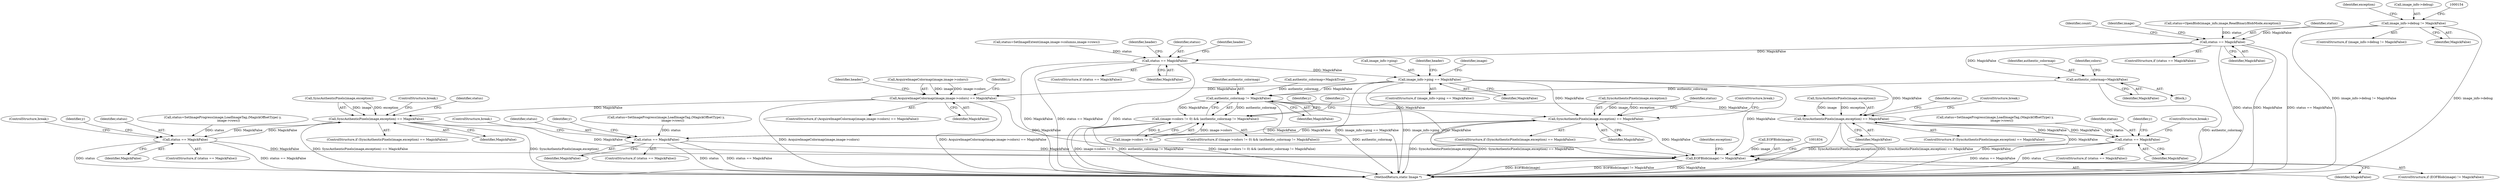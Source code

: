 digraph "0_ImageMagick6_f663dfb8431c97d95682a2b533cca1c8233d21b4@pointer" {
"1000148" [label="(Call,image_info->debug != MagickFalse)"];
"1000186" [label="(Call,status == MagickFalse)"];
"1000685" [label="(Call,authentic_colormap=MagickFalse)"];
"1001293" [label="(Call,authentic_colormap != MagickFalse)"];
"1001287" [label="(Call,(image->colors != 0) && (authentic_colormap != MagickFalse))"];
"1001418" [label="(Call,SyncAuthenticPixels(image,exception) == MagickFalse)"];
"1001436" [label="(Call,status == MagickFalse)"];
"1001822" [label="(Call,EOFBlob(image) != MagickFalse)"];
"1001572" [label="(Call,SyncAuthenticPixels(image,exception) == MagickFalse)"];
"1001590" [label="(Call,status == MagickFalse)"];
"1001112" [label="(Call,status == MagickFalse)"];
"1001194" [label="(Call,image_info->ping == MagickFalse)"];
"1001598" [label="(Call,AcquireImageColormap(image,image->colors) == MagickFalse)"];
"1001772" [label="(Call,SyncAuthenticPixels(image,exception) == MagickFalse)"];
"1001790" [label="(Call,status == MagickFalse)"];
"1001101" [label="(Call,status=SetImageExtent(image,image->columns,image->rows))"];
"1001438" [label="(Identifier,MagickFalse)"];
"1001597" [label="(ControlStructure,if (AcquireImageColormap(image,image->colors) == MagickFalse))"];
"1001573" [label="(Call,SyncAuthenticPixels(image,exception))"];
"1001789" [label="(ControlStructure,if (status == MagickFalse))"];
"1001425" [label="(Identifier,status)"];
"1001424" [label="(Call,status=SetImageProgress(image,LoadImageTag,(MagickOffsetType) y,\n              image->rows))"];
"1001437" [label="(Identifier,status)"];
"1000164" [label="(Identifier,exception)"];
"1000152" [label="(Identifier,MagickFalse)"];
"1001114" [label="(Identifier,MagickFalse)"];
"1001119" [label="(Identifier,header)"];
"1001308" [label="(Identifier,y)"];
"1000188" [label="(Identifier,MagickFalse)"];
"1001790" [label="(Call,status == MagickFalse)"];
"1001287" [label="(Call,(image->colors != 0) && (authentic_colormap != MagickFalse))"];
"1001703" [label="(Identifier,y)"];
"1001840" [label="(MethodReturn,static Image *)"];
"1001295" [label="(Identifier,MagickFalse)"];
"1001589" [label="(ControlStructure,if (status == MagickFalse))"];
"1001294" [label="(Identifier,authentic_colormap)"];
"1001827" [label="(Identifier,exception)"];
"1001571" [label="(ControlStructure,if (SyncAuthenticPixels(image,exception) == MagickFalse))"];
"1000199" [label="(Identifier,count)"];
"1001193" [label="(ControlStructure,if (image_info->ping == MagickFalse))"];
"1000687" [label="(Identifier,MagickFalse)"];
"1001293" [label="(Call,authentic_colormap != MagickFalse)"];
"1001604" [label="(Identifier,MagickFalse)"];
"1000685" [label="(Call,authentic_colormap=MagickFalse)"];
"1001773" [label="(Call,SyncAuthenticPixels(image,exception))"];
"1001771" [label="(ControlStructure,if (SyncAuthenticPixels(image,exception) == MagickFalse))"];
"1001113" [label="(Identifier,status)"];
"1000191" [label="(Identifier,image)"];
"1001198" [label="(Identifier,MagickFalse)"];
"1001201" [label="(Identifier,image)"];
"1001578" [label="(Call,status=SetImageProgress(image,LoadImageTag,(MagickOffsetType) y,\n              image->rows))"];
"1001443" [label="(Identifier,y)"];
"1000149" [label="(Call,image_info->debug)"];
"1001422" [label="(Identifier,MagickFalse)"];
"1001155" [label="(Identifier,header)"];
"1001298" [label="(Identifier,y)"];
"1001777" [label="(ControlStructure,break;)"];
"1001435" [label="(ControlStructure,if (status == MagickFalse))"];
"1001572" [label="(Call,SyncAuthenticPixels(image,exception) == MagickFalse)"];
"1001423" [label="(ControlStructure,break;)"];
"1001823" [label="(Call,EOFBlob(image))"];
"1001286" [label="(ControlStructure,if ((image->colors != 0) && (authentic_colormap != MagickFalse)))"];
"1001579" [label="(Identifier,status)"];
"1001593" [label="(ControlStructure,break;)"];
"1001590" [label="(Call,status == MagickFalse)"];
"1001779" [label="(Identifier,status)"];
"1001418" [label="(Call,SyncAuthenticPixels(image,exception) == MagickFalse)"];
"1001288" [label="(Call,image->colors != 0)"];
"1000147" [label="(ControlStructure,if (image_info->debug != MagickFalse))"];
"1000116" [label="(Block,)"];
"1000840" [label="(Call,authentic_colormap=MagickTrue)"];
"1001195" [label="(Call,image_info->ping)"];
"1001111" [label="(ControlStructure,if (status == MagickFalse))"];
"1001592" [label="(Identifier,MagickFalse)"];
"1001825" [label="(Identifier,MagickFalse)"];
"1001112" [label="(Call,status == MagickFalse)"];
"1001194" [label="(Call,image_info->ping == MagickFalse)"];
"1001791" [label="(Identifier,status)"];
"1001417" [label="(ControlStructure,if (SyncAuthenticPixels(image,exception) == MagickFalse))"];
"1001637" [label="(Identifier,i)"];
"1001591" [label="(Identifier,status)"];
"1001609" [label="(Identifier,header)"];
"1001772" [label="(Call,SyncAuthenticPixels(image,exception) == MagickFalse)"];
"1001798" [label="(Identifier,header)"];
"1001439" [label="(ControlStructure,break;)"];
"1001453" [label="(Identifier,y)"];
"1000185" [label="(ControlStructure,if (status == MagickFalse))"];
"1000148" [label="(Call,image_info->debug != MagickFalse)"];
"1001599" [label="(Call,AcquireImageColormap(image,image->colors))"];
"1001821" [label="(ControlStructure,if (EOFBlob(image) != MagickFalse))"];
"1001778" [label="(Call,status=SetImageProgress(image,LoadImageTag,(MagickOffsetType) y,\n            image->rows))"];
"1000178" [label="(Call,status=OpenBlob(image_info,image,ReadBinaryBlobMode,exception))"];
"1001576" [label="(Identifier,MagickFalse)"];
"1000689" [label="(Identifier,colors)"];
"1001822" [label="(Call,EOFBlob(image) != MagickFalse)"];
"1001793" [label="(ControlStructure,break;)"];
"1000187" [label="(Identifier,status)"];
"1001776" [label="(Identifier,MagickFalse)"];
"1001577" [label="(ControlStructure,break;)"];
"1001598" [label="(Call,AcquireImageColormap(image,image->colors) == MagickFalse)"];
"1000686" [label="(Identifier,authentic_colormap)"];
"1001792" [label="(Identifier,MagickFalse)"];
"1001419" [label="(Call,SyncAuthenticPixels(image,exception))"];
"1001436" [label="(Call,status == MagickFalse)"];
"1000186" [label="(Call,status == MagickFalse)"];
"1000148" -> "1000147"  [label="AST: "];
"1000148" -> "1000152"  [label="CFG: "];
"1000149" -> "1000148"  [label="AST: "];
"1000152" -> "1000148"  [label="AST: "];
"1000154" -> "1000148"  [label="CFG: "];
"1000164" -> "1000148"  [label="CFG: "];
"1000148" -> "1001840"  [label="DDG: image_info->debug"];
"1000148" -> "1001840"  [label="DDG: image_info->debug != MagickFalse"];
"1000148" -> "1000186"  [label="DDG: MagickFalse"];
"1000186" -> "1000185"  [label="AST: "];
"1000186" -> "1000188"  [label="CFG: "];
"1000187" -> "1000186"  [label="AST: "];
"1000188" -> "1000186"  [label="AST: "];
"1000191" -> "1000186"  [label="CFG: "];
"1000199" -> "1000186"  [label="CFG: "];
"1000186" -> "1001840"  [label="DDG: MagickFalse"];
"1000186" -> "1001840"  [label="DDG: status == MagickFalse"];
"1000186" -> "1001840"  [label="DDG: status"];
"1000178" -> "1000186"  [label="DDG: status"];
"1000186" -> "1000685"  [label="DDG: MagickFalse"];
"1000186" -> "1001112"  [label="DDG: MagickFalse"];
"1000685" -> "1000116"  [label="AST: "];
"1000685" -> "1000687"  [label="CFG: "];
"1000686" -> "1000685"  [label="AST: "];
"1000687" -> "1000685"  [label="AST: "];
"1000689" -> "1000685"  [label="CFG: "];
"1000685" -> "1001840"  [label="DDG: authentic_colormap"];
"1000685" -> "1001293"  [label="DDG: authentic_colormap"];
"1001293" -> "1001287"  [label="AST: "];
"1001293" -> "1001295"  [label="CFG: "];
"1001294" -> "1001293"  [label="AST: "];
"1001295" -> "1001293"  [label="AST: "];
"1001287" -> "1001293"  [label="CFG: "];
"1001293" -> "1001840"  [label="DDG: authentic_colormap"];
"1001293" -> "1001287"  [label="DDG: authentic_colormap"];
"1001293" -> "1001287"  [label="DDG: MagickFalse"];
"1000840" -> "1001293"  [label="DDG: authentic_colormap"];
"1001194" -> "1001293"  [label="DDG: MagickFalse"];
"1001293" -> "1001418"  [label="DDG: MagickFalse"];
"1001293" -> "1001572"  [label="DDG: MagickFalse"];
"1001293" -> "1001822"  [label="DDG: MagickFalse"];
"1001287" -> "1001286"  [label="AST: "];
"1001287" -> "1001288"  [label="CFG: "];
"1001288" -> "1001287"  [label="AST: "];
"1001298" -> "1001287"  [label="CFG: "];
"1001443" -> "1001287"  [label="CFG: "];
"1001287" -> "1001840"  [label="DDG: image->colors != 0"];
"1001287" -> "1001840"  [label="DDG: authentic_colormap != MagickFalse"];
"1001287" -> "1001840"  [label="DDG: (image->colors != 0) && (authentic_colormap != MagickFalse)"];
"1001288" -> "1001287"  [label="DDG: image->colors"];
"1001288" -> "1001287"  [label="DDG: 0"];
"1001418" -> "1001417"  [label="AST: "];
"1001418" -> "1001422"  [label="CFG: "];
"1001419" -> "1001418"  [label="AST: "];
"1001422" -> "1001418"  [label="AST: "];
"1001423" -> "1001418"  [label="CFG: "];
"1001425" -> "1001418"  [label="CFG: "];
"1001418" -> "1001840"  [label="DDG: SyncAuthenticPixels(image,exception)"];
"1001418" -> "1001840"  [label="DDG: SyncAuthenticPixels(image,exception) == MagickFalse"];
"1001419" -> "1001418"  [label="DDG: image"];
"1001419" -> "1001418"  [label="DDG: exception"];
"1001194" -> "1001418"  [label="DDG: MagickFalse"];
"1001436" -> "1001418"  [label="DDG: MagickFalse"];
"1001418" -> "1001436"  [label="DDG: MagickFalse"];
"1001418" -> "1001822"  [label="DDG: MagickFalse"];
"1001436" -> "1001435"  [label="AST: "];
"1001436" -> "1001438"  [label="CFG: "];
"1001437" -> "1001436"  [label="AST: "];
"1001438" -> "1001436"  [label="AST: "];
"1001439" -> "1001436"  [label="CFG: "];
"1001308" -> "1001436"  [label="CFG: "];
"1001436" -> "1001840"  [label="DDG: status == MagickFalse"];
"1001436" -> "1001840"  [label="DDG: status"];
"1001424" -> "1001436"  [label="DDG: status"];
"1001436" -> "1001822"  [label="DDG: MagickFalse"];
"1001822" -> "1001821"  [label="AST: "];
"1001822" -> "1001825"  [label="CFG: "];
"1001823" -> "1001822"  [label="AST: "];
"1001825" -> "1001822"  [label="AST: "];
"1001827" -> "1001822"  [label="CFG: "];
"1001834" -> "1001822"  [label="CFG: "];
"1001822" -> "1001840"  [label="DDG: EOFBlob(image) != MagickFalse"];
"1001822" -> "1001840"  [label="DDG: MagickFalse"];
"1001822" -> "1001840"  [label="DDG: EOFBlob(image)"];
"1001823" -> "1001822"  [label="DDG: image"];
"1001790" -> "1001822"  [label="DDG: MagickFalse"];
"1001572" -> "1001822"  [label="DDG: MagickFalse"];
"1001194" -> "1001822"  [label="DDG: MagickFalse"];
"1001598" -> "1001822"  [label="DDG: MagickFalse"];
"1001772" -> "1001822"  [label="DDG: MagickFalse"];
"1001590" -> "1001822"  [label="DDG: MagickFalse"];
"1001572" -> "1001571"  [label="AST: "];
"1001572" -> "1001576"  [label="CFG: "];
"1001573" -> "1001572"  [label="AST: "];
"1001576" -> "1001572"  [label="AST: "];
"1001577" -> "1001572"  [label="CFG: "];
"1001579" -> "1001572"  [label="CFG: "];
"1001572" -> "1001840"  [label="DDG: SyncAuthenticPixels(image,exception)"];
"1001572" -> "1001840"  [label="DDG: SyncAuthenticPixels(image,exception) == MagickFalse"];
"1001573" -> "1001572"  [label="DDG: image"];
"1001573" -> "1001572"  [label="DDG: exception"];
"1001194" -> "1001572"  [label="DDG: MagickFalse"];
"1001590" -> "1001572"  [label="DDG: MagickFalse"];
"1001572" -> "1001590"  [label="DDG: MagickFalse"];
"1001590" -> "1001589"  [label="AST: "];
"1001590" -> "1001592"  [label="CFG: "];
"1001591" -> "1001590"  [label="AST: "];
"1001592" -> "1001590"  [label="AST: "];
"1001593" -> "1001590"  [label="CFG: "];
"1001453" -> "1001590"  [label="CFG: "];
"1001590" -> "1001840"  [label="DDG: status"];
"1001590" -> "1001840"  [label="DDG: status == MagickFalse"];
"1001578" -> "1001590"  [label="DDG: status"];
"1001112" -> "1001111"  [label="AST: "];
"1001112" -> "1001114"  [label="CFG: "];
"1001113" -> "1001112"  [label="AST: "];
"1001114" -> "1001112"  [label="AST: "];
"1001119" -> "1001112"  [label="CFG: "];
"1001155" -> "1001112"  [label="CFG: "];
"1001112" -> "1001840"  [label="DDG: status"];
"1001112" -> "1001840"  [label="DDG: MagickFalse"];
"1001112" -> "1001840"  [label="DDG: status == MagickFalse"];
"1001101" -> "1001112"  [label="DDG: status"];
"1001112" -> "1001194"  [label="DDG: MagickFalse"];
"1001194" -> "1001193"  [label="AST: "];
"1001194" -> "1001198"  [label="CFG: "];
"1001195" -> "1001194"  [label="AST: "];
"1001198" -> "1001194"  [label="AST: "];
"1001201" -> "1001194"  [label="CFG: "];
"1001798" -> "1001194"  [label="CFG: "];
"1001194" -> "1001840"  [label="DDG: image_info->ping == MagickFalse"];
"1001194" -> "1001840"  [label="DDG: image_info->ping"];
"1001194" -> "1001598"  [label="DDG: MagickFalse"];
"1001598" -> "1001597"  [label="AST: "];
"1001598" -> "1001604"  [label="CFG: "];
"1001599" -> "1001598"  [label="AST: "];
"1001604" -> "1001598"  [label="AST: "];
"1001609" -> "1001598"  [label="CFG: "];
"1001637" -> "1001598"  [label="CFG: "];
"1001598" -> "1001840"  [label="DDG: AcquireImageColormap(image,image->colors)"];
"1001598" -> "1001840"  [label="DDG: AcquireImageColormap(image,image->colors) == MagickFalse"];
"1001599" -> "1001598"  [label="DDG: image"];
"1001599" -> "1001598"  [label="DDG: image->colors"];
"1001598" -> "1001772"  [label="DDG: MagickFalse"];
"1001772" -> "1001771"  [label="AST: "];
"1001772" -> "1001776"  [label="CFG: "];
"1001773" -> "1001772"  [label="AST: "];
"1001776" -> "1001772"  [label="AST: "];
"1001777" -> "1001772"  [label="CFG: "];
"1001779" -> "1001772"  [label="CFG: "];
"1001772" -> "1001840"  [label="DDG: SyncAuthenticPixels(image,exception) == MagickFalse"];
"1001772" -> "1001840"  [label="DDG: SyncAuthenticPixels(image,exception)"];
"1001773" -> "1001772"  [label="DDG: image"];
"1001773" -> "1001772"  [label="DDG: exception"];
"1001790" -> "1001772"  [label="DDG: MagickFalse"];
"1001772" -> "1001790"  [label="DDG: MagickFalse"];
"1001790" -> "1001789"  [label="AST: "];
"1001790" -> "1001792"  [label="CFG: "];
"1001791" -> "1001790"  [label="AST: "];
"1001792" -> "1001790"  [label="AST: "];
"1001793" -> "1001790"  [label="CFG: "];
"1001703" -> "1001790"  [label="CFG: "];
"1001790" -> "1001840"  [label="DDG: status == MagickFalse"];
"1001790" -> "1001840"  [label="DDG: status"];
"1001778" -> "1001790"  [label="DDG: status"];
}
